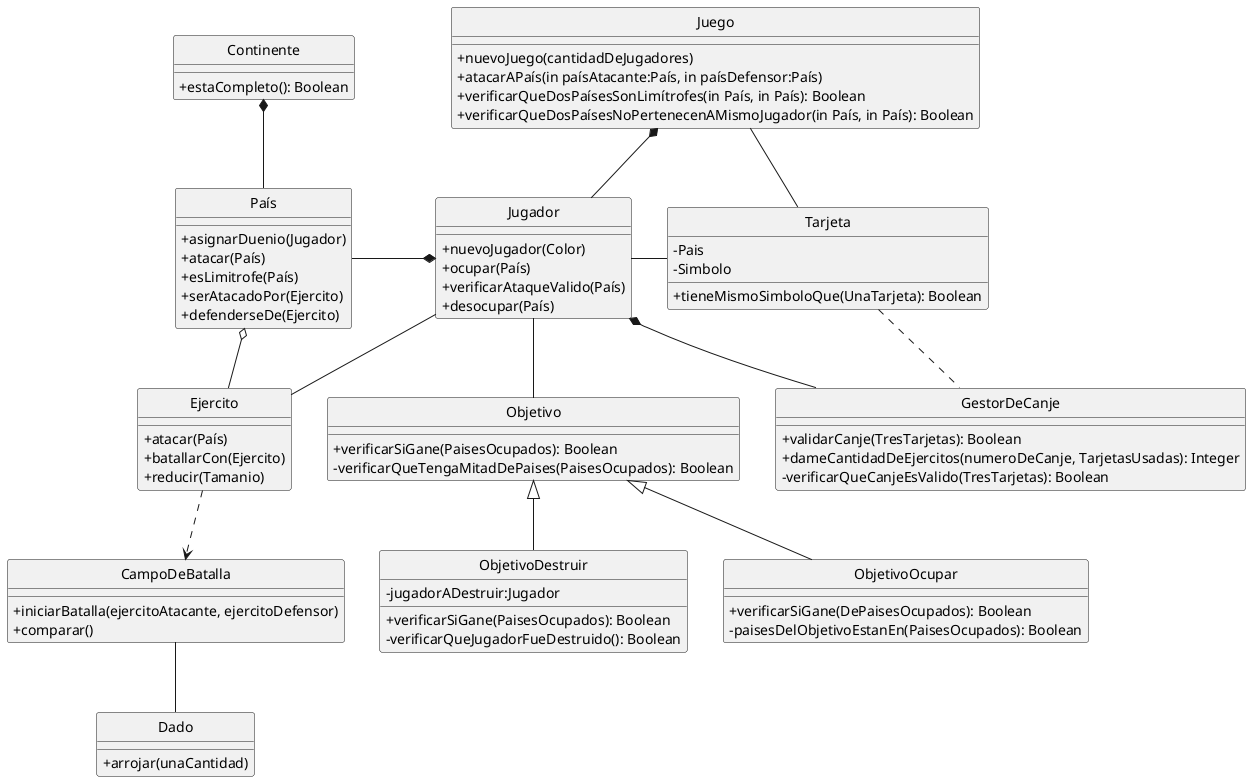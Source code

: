 @startuml Diagrama de clases
skinparam classAttributeIconSize 0
skinparam style strictuml
hide class circle
hide abstract circle


Class Juego{
  +nuevoJuego(cantidadDeJugadores)
  +atacarAPaís(in paísAtacante:País, in paísDefensor:País)
  +verificarQueDosPaísesSonLimítrofes(in País, in País): Boolean
  +verificarQueDosPaísesNoPertenecenAMismoJugador(in País, in País): Boolean
}
' Class Tablero{

' }
Class Tarjeta{
    -Pais
    -Simbolo
    ' +tieneMismoSimboloQue(DosTarjetas): Boolean
    +tieneMismoSimboloQue(UnaTarjeta): Boolean
}
Class Continente{
    +estaCompleto(): Boolean
}
Class Dado{
    +arrojar(unaCantidad)
}
Class Jugador{
    +nuevoJugador(Color)
    +ocupar(País)
    +verificarAtaqueValido(País)
    +desocupar(País)
}
Class País{
    +asignarDuenio(Jugador)
    +atacar(País)
    +esLimitrofe(País)
    +serAtacadoPor(Ejercito)
    +defenderseDe(Ejercito)
}
Class Ejercito{
    +atacar(País)
    +batallarCon(Ejercito)
    +reducir(Tamanio)
}
Class Objetivo{
    +verificarSiGane(PaisesOcupados): Boolean
    -verificarQueTengaMitadDePaises(PaisesOcupados): Boolean
}
Class ObjetivoOcupar{
    +verificarSiGane(DePaisesOcupados): Boolean
    -paisesDelObjetivoEstanEn(PaisesOcupados): Boolean
}
Class ObjetivoDestruir{
    -jugadorADestruir:Jugador
    +verificarSiGane(PaisesOcupados): Boolean
    -verificarQueJugadorFueDestruido(): Boolean
}
Class GestorDeCanje{
    +validarCanje(TresTarjetas): Boolean
    +dameCantidadDeEjercitos(numeroDeCanje, TarjetasUsadas): Integer
    -verificarQueCanjeEsValido(TresTarjetas): Boolean
}
Class CampoDeBatalla{
    +iniciarBatalla(ejercitoAtacante, ejercitoDefensor)
    +comparar()
}


Juego *-down- Jugador
Juego -- Tarjeta
Continente *-down- País
País o-up- Ejercito
Jugador *-left- País
CampoDeBatalla -Down- Dado
Jugador -- Ejercito
Jugador -down- Objetivo
Jugador -right- Tarjeta
Jugador *-down- GestorDeCanje
Tarjeta .down. GestorDeCanje 
Objetivo <|-down- ObjetivoOcupar
Objetivo <|-down- ObjetivoDestruir
Ejercito ..> CampoDeBatalla


@enduml
